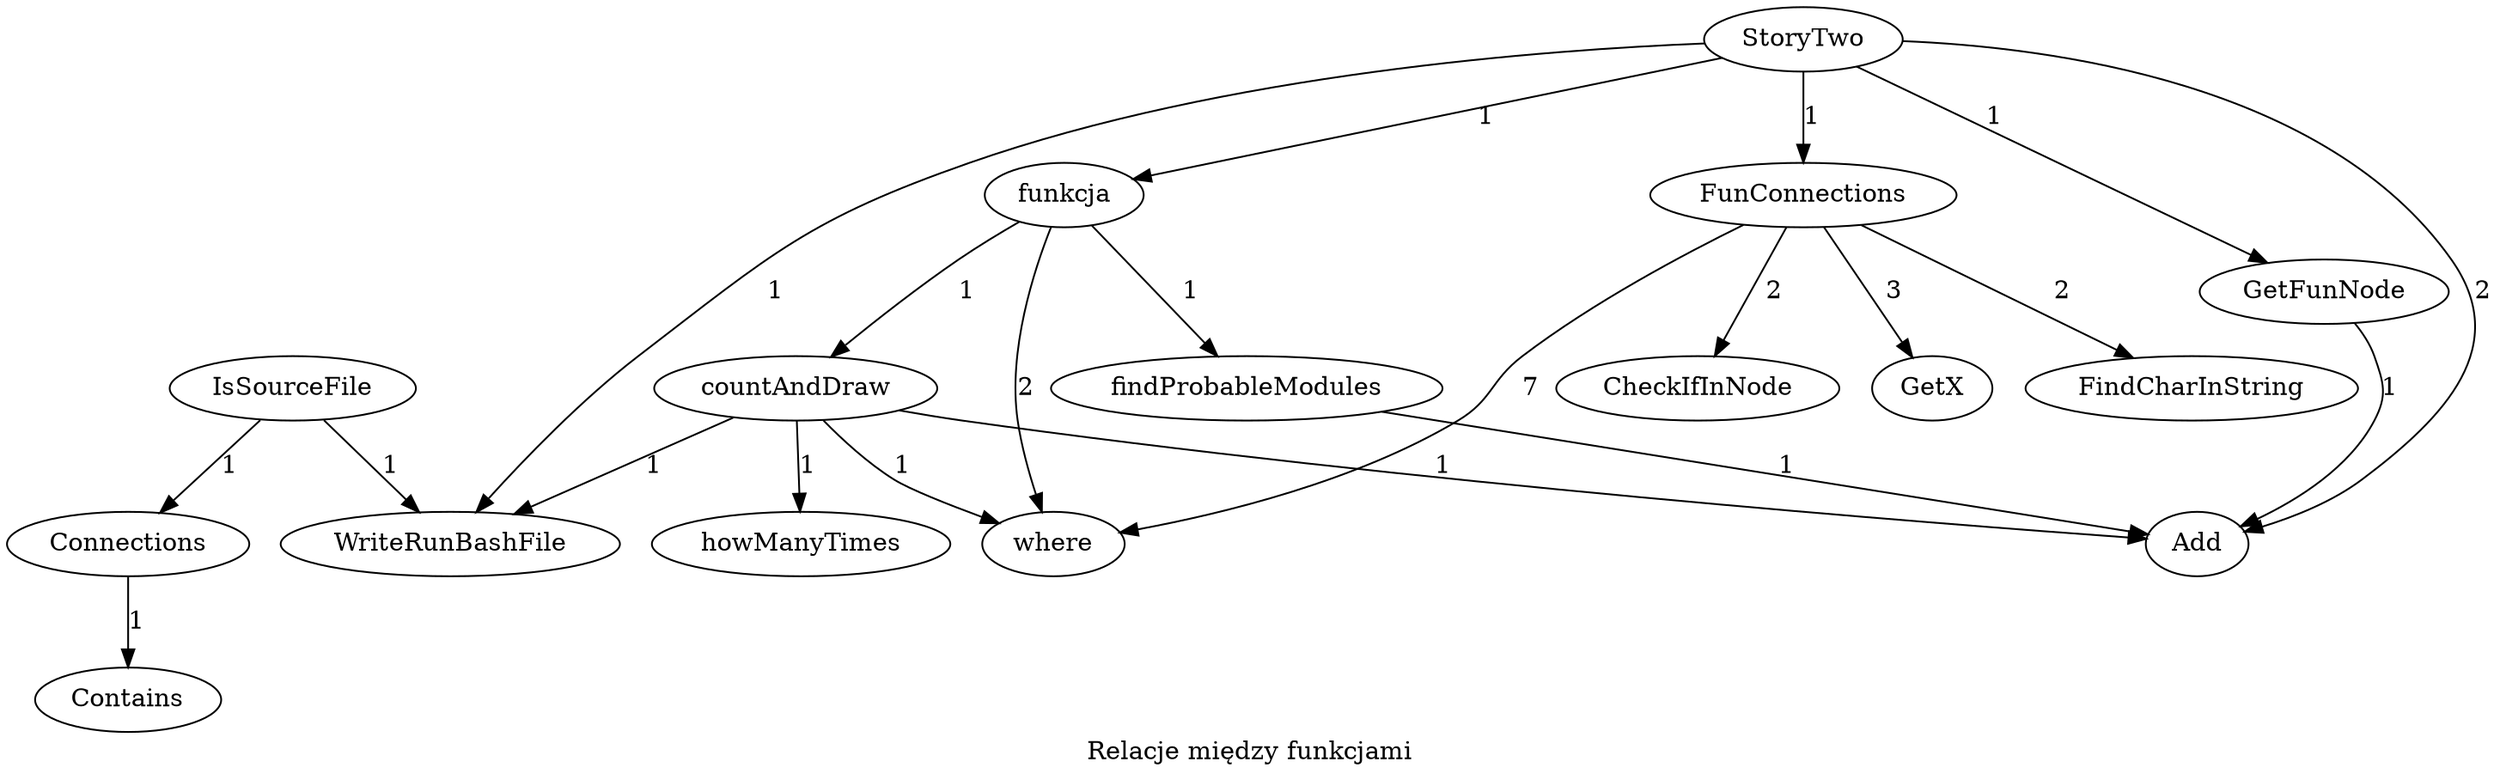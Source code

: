 digraph foo{
label ="Relacje między funkcjami""Connections" -> "Contains"[label =  "1"]
"IsSourceFile" -> "WriteRunBashFile"[label =  "1"]
"IsSourceFile" -> "Connections"[label =  "1"]
"GetFunNode" -> "Add"[label =  "1"]
"FunConnections" -> "where"[label =  "7"]
"FunConnections" -> "FindCharInString"[label =  "2"]
"FunConnections" -> "CheckIfInNode"[label =  "2"]
"FunConnections" -> "GetX"[label =  "3"]
"StoryTwo" -> "funkcja"[label =  "1"]
"StoryTwo" -> "FunConnections"[label =  "1"]
"StoryTwo" -> "GetFunNode"[label =  "1"]
"StoryTwo" -> "WriteRunBashFile"[label =  "1"]
"StoryTwo" -> "Add"[label =  "2"]
"funkcja" -> "countAndDraw"[label =  "1"]
"funkcja" -> "findProbableModules"[label =  "1"]
"funkcja" -> "where"[label =  "2"]
"findProbableModules" -> "Add"[label =  "1"]
"countAndDraw" -> "WriteRunBashFile"[label =  "1"]
"countAndDraw" -> "howManyTimes"[label =  "1"]
"countAndDraw" -> "where"[label =  "1"]
"countAndDraw" -> "Add"[label =  "1"]
}